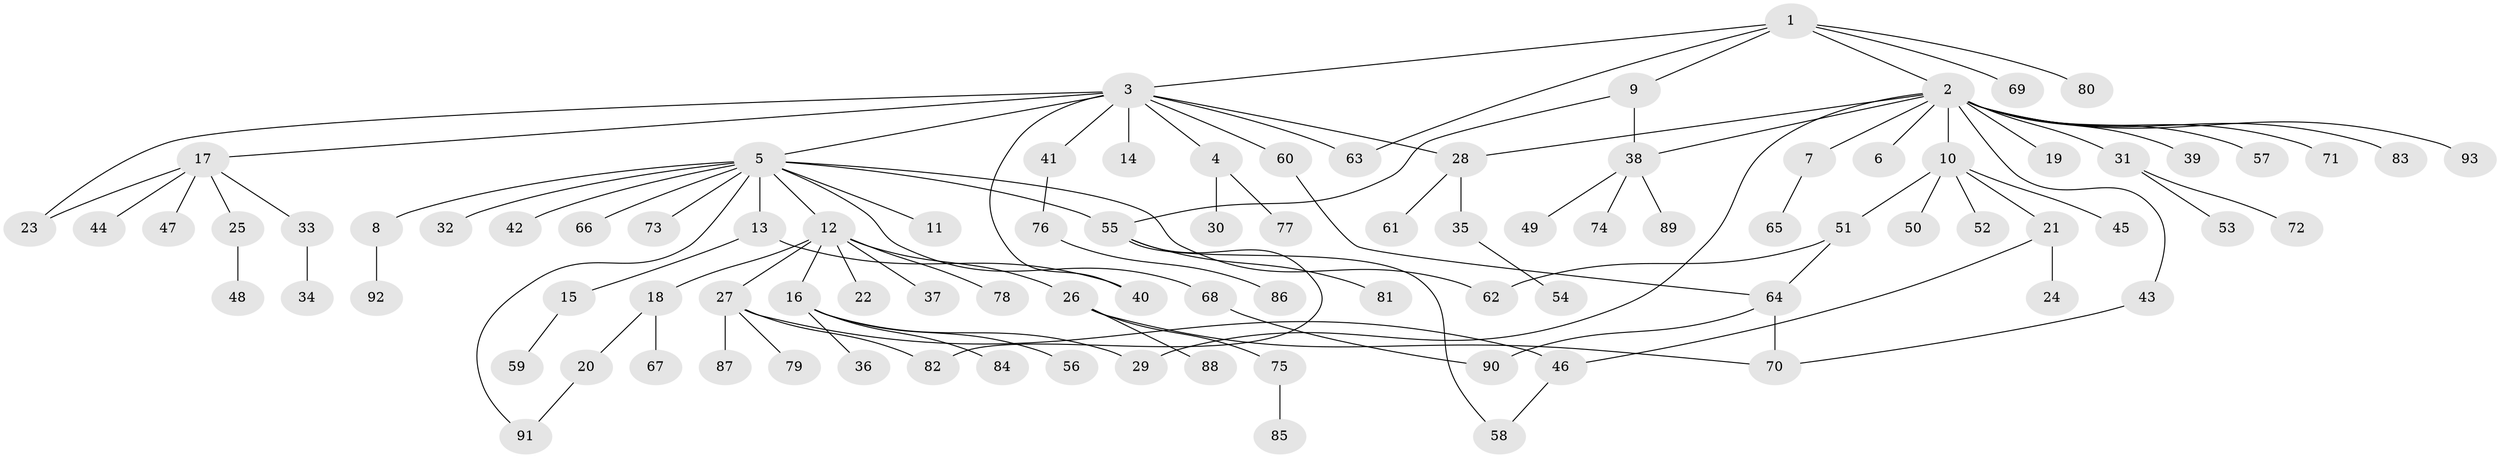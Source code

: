 // Generated by graph-tools (version 1.1) at 2025/25/03/09/25 03:25:54]
// undirected, 93 vertices, 108 edges
graph export_dot {
graph [start="1"]
  node [color=gray90,style=filled];
  1;
  2;
  3;
  4;
  5;
  6;
  7;
  8;
  9;
  10;
  11;
  12;
  13;
  14;
  15;
  16;
  17;
  18;
  19;
  20;
  21;
  22;
  23;
  24;
  25;
  26;
  27;
  28;
  29;
  30;
  31;
  32;
  33;
  34;
  35;
  36;
  37;
  38;
  39;
  40;
  41;
  42;
  43;
  44;
  45;
  46;
  47;
  48;
  49;
  50;
  51;
  52;
  53;
  54;
  55;
  56;
  57;
  58;
  59;
  60;
  61;
  62;
  63;
  64;
  65;
  66;
  67;
  68;
  69;
  70;
  71;
  72;
  73;
  74;
  75;
  76;
  77;
  78;
  79;
  80;
  81;
  82;
  83;
  84;
  85;
  86;
  87;
  88;
  89;
  90;
  91;
  92;
  93;
  1 -- 2;
  1 -- 3;
  1 -- 9;
  1 -- 63;
  1 -- 69;
  1 -- 80;
  2 -- 6;
  2 -- 7;
  2 -- 10;
  2 -- 19;
  2 -- 28;
  2 -- 29;
  2 -- 31;
  2 -- 38;
  2 -- 39;
  2 -- 43;
  2 -- 57;
  2 -- 71;
  2 -- 83;
  2 -- 93;
  3 -- 4;
  3 -- 5;
  3 -- 14;
  3 -- 17;
  3 -- 23;
  3 -- 28;
  3 -- 40;
  3 -- 41;
  3 -- 60;
  3 -- 63;
  4 -- 30;
  4 -- 77;
  5 -- 8;
  5 -- 11;
  5 -- 12;
  5 -- 13;
  5 -- 32;
  5 -- 42;
  5 -- 55;
  5 -- 62;
  5 -- 66;
  5 -- 68;
  5 -- 73;
  5 -- 91;
  7 -- 65;
  8 -- 92;
  9 -- 38;
  9 -- 55;
  10 -- 21;
  10 -- 45;
  10 -- 50;
  10 -- 51;
  10 -- 52;
  12 -- 16;
  12 -- 18;
  12 -- 22;
  12 -- 26;
  12 -- 27;
  12 -- 37;
  12 -- 78;
  13 -- 15;
  13 -- 40;
  15 -- 59;
  16 -- 29;
  16 -- 36;
  16 -- 56;
  16 -- 84;
  17 -- 23;
  17 -- 25;
  17 -- 33;
  17 -- 44;
  17 -- 47;
  18 -- 20;
  18 -- 67;
  20 -- 91;
  21 -- 24;
  21 -- 46;
  25 -- 48;
  26 -- 70;
  26 -- 75;
  26 -- 88;
  27 -- 46;
  27 -- 79;
  27 -- 82;
  27 -- 87;
  28 -- 35;
  28 -- 61;
  31 -- 53;
  31 -- 72;
  33 -- 34;
  35 -- 54;
  38 -- 49;
  38 -- 74;
  38 -- 89;
  41 -- 76;
  43 -- 70;
  46 -- 58;
  51 -- 62;
  51 -- 64;
  55 -- 58;
  55 -- 81;
  55 -- 82;
  60 -- 64;
  64 -- 70;
  64 -- 90;
  68 -- 90;
  75 -- 85;
  76 -- 86;
}
